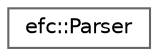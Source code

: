 digraph "Graphical Class Hierarchy"
{
 // LATEX_PDF_SIZE
  bgcolor="transparent";
  edge [fontname=Helvetica,fontsize=10,labelfontname=Helvetica,labelfontsize=10];
  node [fontname=Helvetica,fontsize=10,shape=box,height=0.2,width=0.4];
  rankdir="LR";
  Node0 [label="efc::Parser",height=0.2,width=0.4,color="grey40", fillcolor="white", style="filled",URL="$classefc_1_1Parser.html",tooltip="Class that wraps a std::string and parses it as a number or as a operation."];
}
